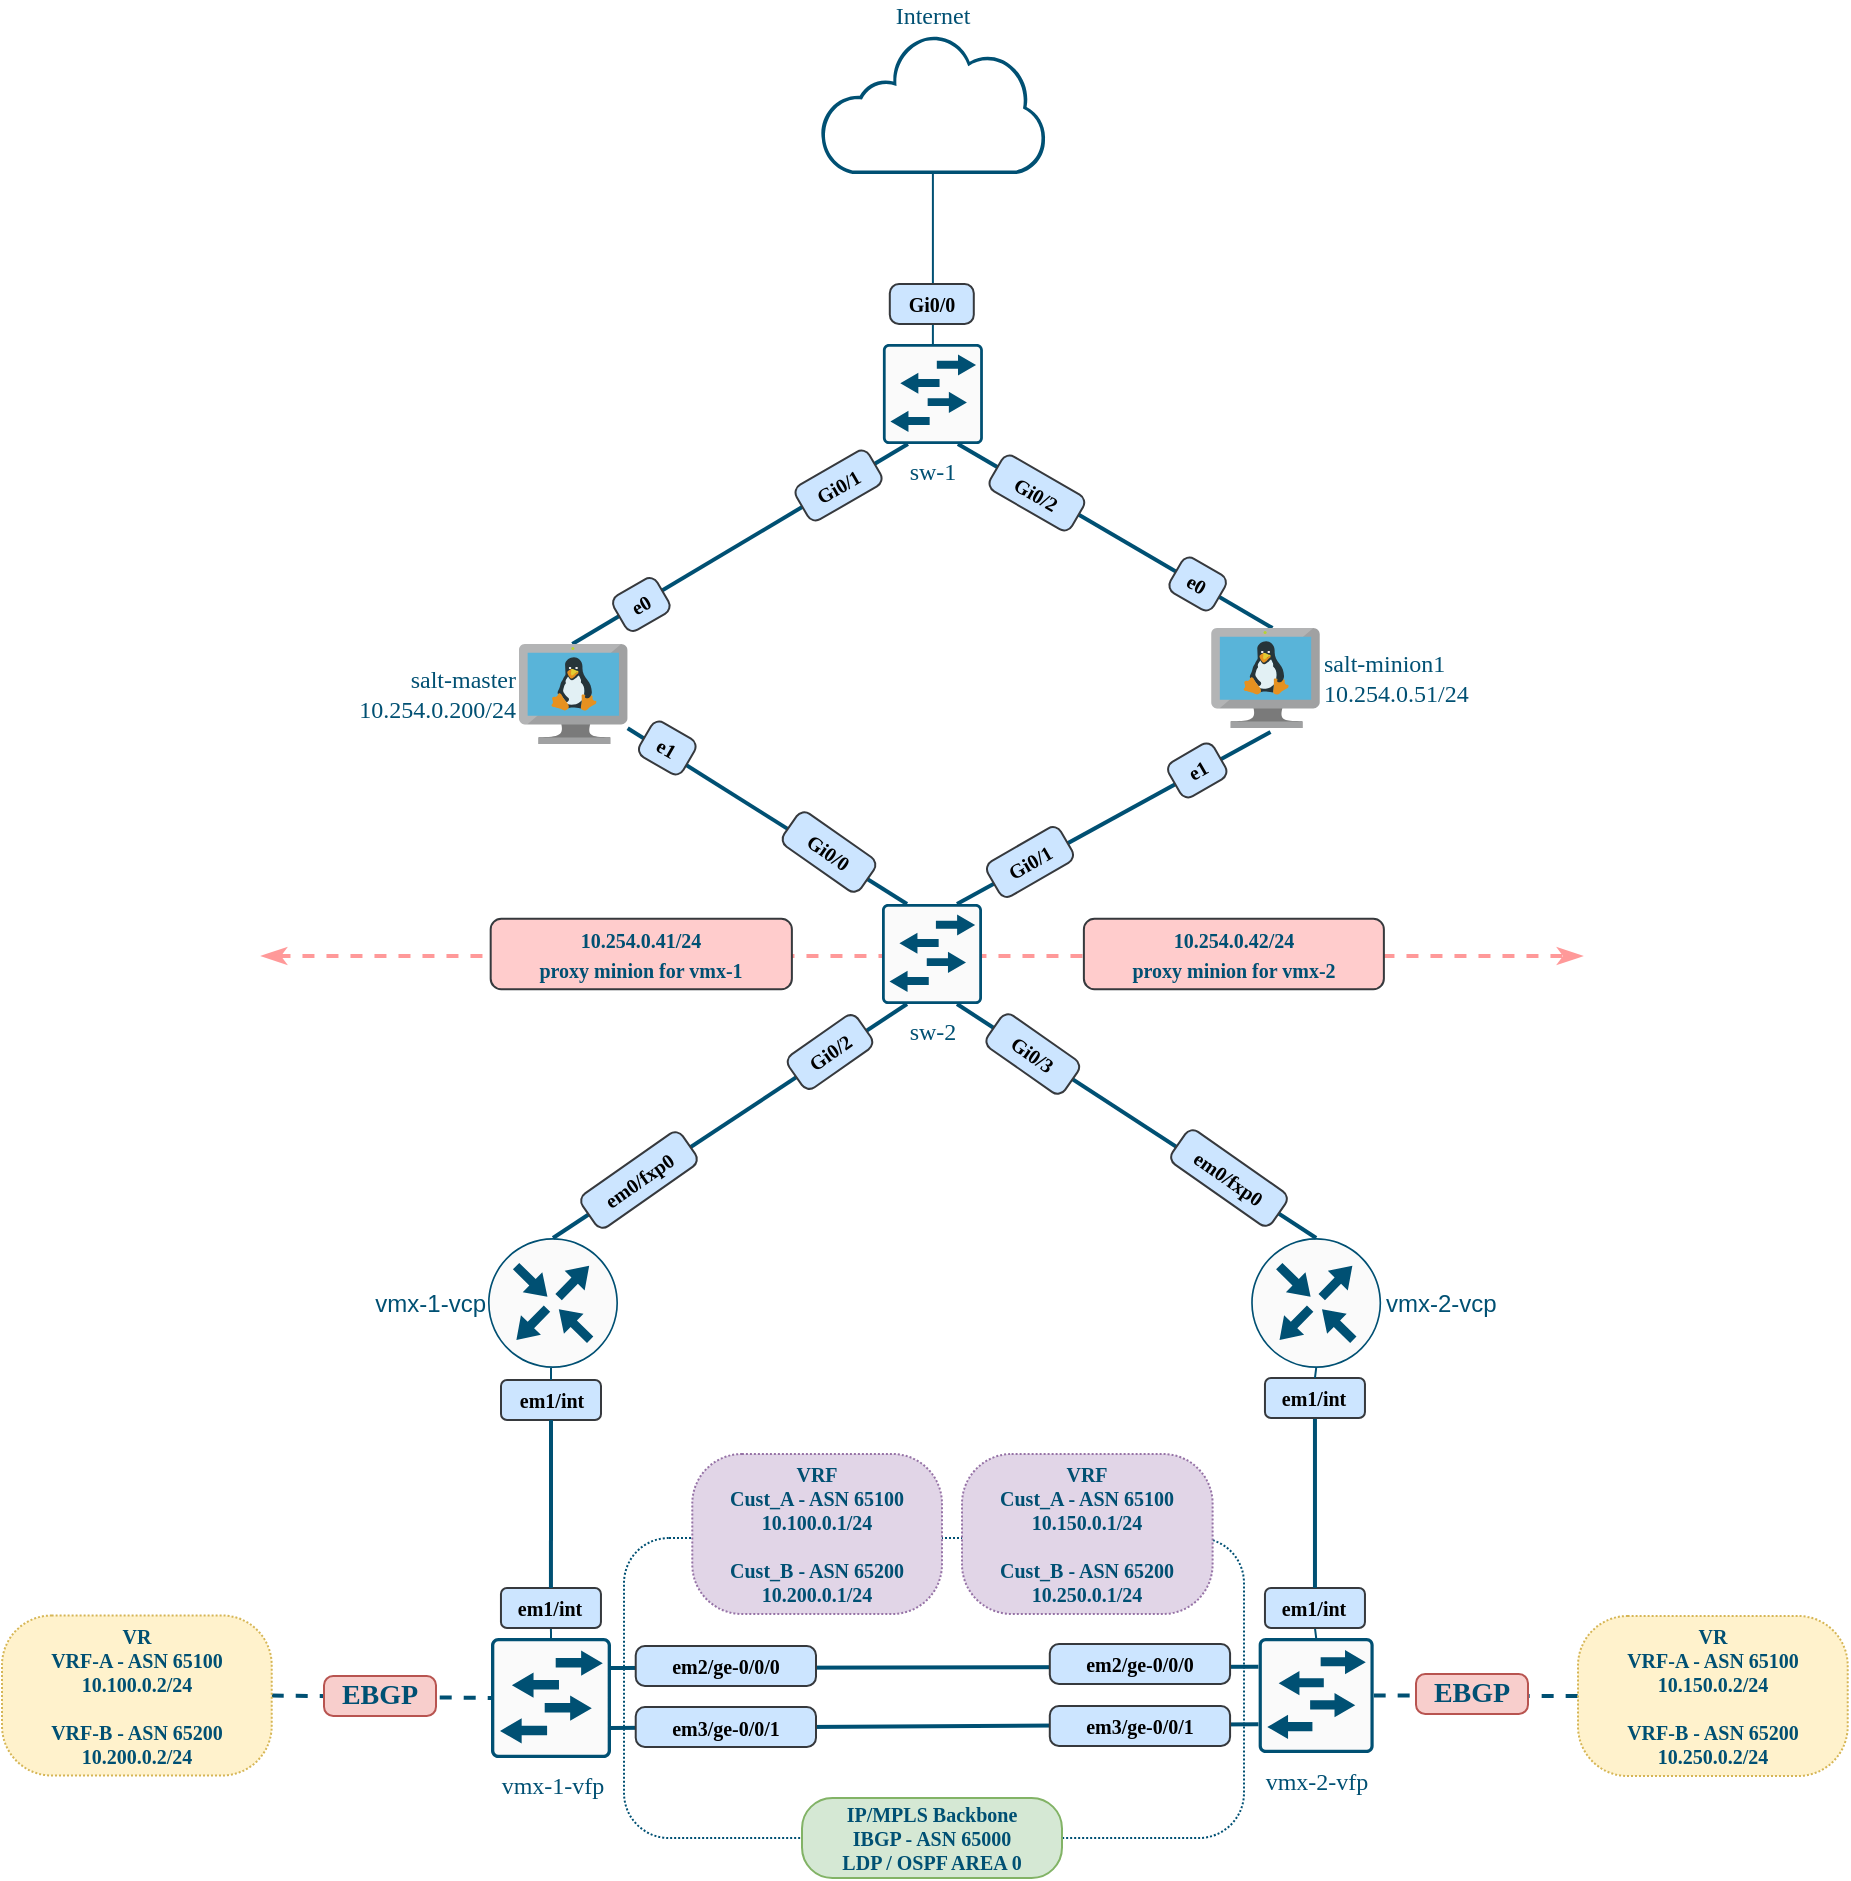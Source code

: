 <mxfile version="20.5.3" type="device"><diagram id="_WKYpNCE6YkAdtIxAZLM" name="Page-1"><mxGraphModel dx="2272" dy="1904" grid="1" gridSize="10" guides="1" tooltips="1" connect="1" arrows="1" fold="1" page="1" pageScale="1" pageWidth="850" pageHeight="1100" math="0" shadow="0"><root><mxCell id="0"/><mxCell id="1" parent="0"/><mxCell id="EFfLcVV4BMRyojRImA4e-61" value="" style="endArrow=classicThin;html=1;rounded=0;strokeColor=#FF9999;strokeWidth=2;fontFamily=Verdana;fontSize=10;fontColor=#005073;dashed=1;startArrow=classicThin;startFill=1;endFill=1;" edge="1" parent="1"><mxGeometry width="50" height="50" relative="1" as="geometry"><mxPoint x="90" y="416" as="sourcePoint"/><mxPoint x="750" y="416" as="targetPoint"/></mxGeometry></mxCell><mxCell id="EFfLcVV4BMRyojRImA4e-27" style="edgeStyle=none;rounded=0;orthogonalLoop=1;jettySize=auto;html=1;exitX=0.5;exitY=1;exitDx=0;exitDy=0;exitPerimeter=0;entryX=0.5;entryY=0;entryDx=0;entryDy=0;entryPerimeter=0;fontFamily=Verdana;fontSize=11;fontColor=#000000;endArrow=none;endFill=0;strokeColor=#005073;startArrow=none;" edge="1" parent="1" source="EFfLcVV4BMRyojRImA4e-45" target="EFfLcVV4BMRyojRImA4e-25"><mxGeometry relative="1" as="geometry"/></mxCell><mxCell id="EFfLcVV4BMRyojRImA4e-26" style="edgeStyle=none;rounded=0;orthogonalLoop=1;jettySize=auto;html=1;exitX=0.5;exitY=1;exitDx=0;exitDy=0;exitPerimeter=0;entryX=0.5;entryY=0;entryDx=0;entryDy=0;entryPerimeter=0;fontFamily=Verdana;fontSize=11;fontColor=#000000;endArrow=none;endFill=0;strokeColor=#005073;startArrow=none;" edge="1" parent="1" source="EFfLcVV4BMRyojRImA4e-47" target="EFfLcVV4BMRyojRImA4e-24"><mxGeometry relative="1" as="geometry"/></mxCell><mxCell id="EFfLcVV4BMRyojRImA4e-2" value="&lt;font color=&quot;#005073&quot;&gt;vmx-2-vcp&lt;/font&gt;" style="sketch=0;points=[[0.5,0,0],[1,0.5,0],[0.5,1,0],[0,0.5,0],[0.145,0.145,0],[0.856,0.145,0],[0.855,0.856,0],[0.145,0.855,0]];verticalLabelPosition=middle;html=1;verticalAlign=middle;aspect=fixed;align=left;pointerEvents=1;shape=mxgraph.cisco19.rect;prIcon=router;fillColor=#FAFAFA;strokeColor=#005073;labelPosition=right;" vertex="1" parent="1"><mxGeometry x="584.58" y="557" width="65" height="65" as="geometry"/></mxCell><mxCell id="EFfLcVV4BMRyojRImA4e-3" value="&lt;font color=&quot;#005073&quot; style=&quot;font-size: 12px;&quot;&gt;vmx-1-vcp&lt;/font&gt;" style="sketch=0;points=[[0.5,0,0],[1,0.5,0],[0.5,1,0],[0,0.5,0],[0.145,0.145,0],[0.856,0.145,0],[0.855,0.856,0],[0.145,0.855,0]];verticalLabelPosition=middle;html=1;verticalAlign=middle;aspect=fixed;align=right;pointerEvents=1;shape=mxgraph.cisco19.rect;prIcon=router;fillColor=#FAFAFA;strokeColor=#005073;labelPosition=left;" vertex="1" parent="1"><mxGeometry x="203" y="557" width="65" height="65" as="geometry"/></mxCell><mxCell id="EFfLcVV4BMRyojRImA4e-22" style="rounded=0;orthogonalLoop=1;jettySize=auto;html=1;exitX=0.25;exitY=1;exitDx=0;exitDy=0;exitPerimeter=0;entryX=0.491;entryY=0;entryDx=0;entryDy=0;entryPerimeter=0;fontFamily=Verdana;fontSize=11;fontColor=#000000;endArrow=none;endFill=0;strokeColor=#005073;strokeWidth=2;" edge="1" parent="1" source="EFfLcVV4BMRyojRImA4e-33" target="EFfLcVV4BMRyojRImA4e-6"><mxGeometry relative="1" as="geometry"/></mxCell><mxCell id="EFfLcVV4BMRyojRImA4e-23" style="rounded=0;orthogonalLoop=1;jettySize=auto;html=1;exitX=0.75;exitY=1;exitDx=0;exitDy=0;exitPerimeter=0;entryX=0.564;entryY=0;entryDx=0;entryDy=0;entryPerimeter=0;fontFamily=Verdana;fontSize=11;fontColor=#000000;endArrow=none;endFill=0;strokeColor=#005073;strokeWidth=2;" edge="1" parent="1" source="EFfLcVV4BMRyojRImA4e-33" target="EFfLcVV4BMRyojRImA4e-7"><mxGeometry relative="1" as="geometry"/></mxCell><mxCell id="EFfLcVV4BMRyojRImA4e-4" value="&lt;font color=&quot;#005073&quot; style=&quot;font-size: 12px;&quot; face=&quot;Verdana&quot;&gt;Internet&lt;/font&gt;" style="sketch=0;aspect=fixed;pointerEvents=1;shadow=0;dashed=0;html=1;strokeColor=none;labelPosition=center;verticalLabelPosition=top;verticalAlign=bottom;align=center;fillColor=#005073;shape=mxgraph.mscae.enterprise.internet_hollow" vertex="1" parent="1"><mxGeometry x="369" y="-45" width="112.9" height="70" as="geometry"/></mxCell><mxCell id="EFfLcVV4BMRyojRImA4e-6" value="&lt;span style=&quot;&quot;&gt;&lt;font style=&quot;font-size: 12px;&quot; color=&quot;#005073&quot;&gt;salt-master&lt;br&gt;10.254.0.200/24&lt;/font&gt;&lt;/span&gt;" style="sketch=0;aspect=fixed;html=1;points=[];align=right;image;fontSize=12;image=img/lib/mscae/VM_Linux.svg;fontFamily=Verdana;fontColor=#000000;labelPosition=left;verticalLabelPosition=middle;verticalAlign=middle;" vertex="1" parent="1"><mxGeometry x="218.48" y="260" width="54.35" height="50" as="geometry"/></mxCell><mxCell id="EFfLcVV4BMRyojRImA4e-7" value="&lt;font style=&quot;font-size: 12px;&quot; color=&quot;#005073&quot;&gt;salt-minion1&lt;br&gt;10.254.0.51/24&lt;/font&gt;" style="sketch=0;aspect=fixed;html=1;points=[];align=left;image;fontSize=12;image=img/lib/mscae/VM_Linux.svg;fontFamily=Verdana;fontColor=#000000;labelPosition=right;verticalLabelPosition=middle;verticalAlign=middle;imageBackground=none;" vertex="1" parent="1"><mxGeometry x="564.58" y="252" width="54.35" height="50" as="geometry"/></mxCell><mxCell id="EFfLcVV4BMRyojRImA4e-18" style="rounded=0;orthogonalLoop=1;jettySize=auto;html=1;exitX=0.25;exitY=0;exitDx=0;exitDy=0;exitPerimeter=0;fontFamily=Verdana;fontSize=11;fontColor=#000000;endArrow=none;endFill=0;strokeColor=#005073;strokeWidth=2;" edge="1" parent="1" source="EFfLcVV4BMRyojRImA4e-8" target="EFfLcVV4BMRyojRImA4e-6"><mxGeometry relative="1" as="geometry"/></mxCell><mxCell id="EFfLcVV4BMRyojRImA4e-19" style="rounded=0;orthogonalLoop=1;jettySize=auto;html=1;exitX=0.75;exitY=0;exitDx=0;exitDy=0;exitPerimeter=0;entryX=0.546;entryY=1.04;entryDx=0;entryDy=0;entryPerimeter=0;fontFamily=Verdana;fontSize=11;fontColor=#000000;endArrow=none;endFill=0;strokeColor=#005073;strokeWidth=2;" edge="1" parent="1" source="EFfLcVV4BMRyojRImA4e-8" target="EFfLcVV4BMRyojRImA4e-7"><mxGeometry relative="1" as="geometry"/></mxCell><mxCell id="EFfLcVV4BMRyojRImA4e-20" style="rounded=0;orthogonalLoop=1;jettySize=auto;html=1;exitX=0.25;exitY=1;exitDx=0;exitDy=0;exitPerimeter=0;entryX=0.5;entryY=0;entryDx=0;entryDy=0;entryPerimeter=0;fontFamily=Verdana;fontSize=11;fontColor=#000000;endArrow=none;endFill=0;strokeColor=#005073;strokeWidth=2;" edge="1" parent="1" source="EFfLcVV4BMRyojRImA4e-8" target="EFfLcVV4BMRyojRImA4e-3"><mxGeometry relative="1" as="geometry"/></mxCell><mxCell id="EFfLcVV4BMRyojRImA4e-21" style="rounded=0;orthogonalLoop=1;jettySize=auto;html=1;exitX=0.75;exitY=1;exitDx=0;exitDy=0;exitPerimeter=0;entryX=0.5;entryY=0;entryDx=0;entryDy=0;entryPerimeter=0;fontFamily=Verdana;fontSize=11;fontColor=#000000;endArrow=none;endFill=0;strokeColor=#005073;strokeWidth=2;" edge="1" parent="1" source="EFfLcVV4BMRyojRImA4e-8" target="EFfLcVV4BMRyojRImA4e-2"><mxGeometry relative="1" as="geometry"/></mxCell><mxCell id="EFfLcVV4BMRyojRImA4e-8" value="&lt;font style=&quot;font-size: 12px;&quot; color=&quot;#005073&quot;&gt;sw-2&lt;/font&gt;" style="sketch=0;points=[[0.015,0.015,0],[0.985,0.015,0],[0.985,0.985,0],[0.015,0.985,0],[0.25,0,0],[0.5,0,0],[0.75,0,0],[1,0.25,0],[1,0.5,0],[1,0.75,0],[0.75,1,0],[0.5,1,0],[0.25,1,0],[0,0.75,0],[0,0.5,0],[0,0.25,0]];verticalLabelPosition=bottom;html=1;verticalAlign=top;aspect=fixed;align=center;pointerEvents=1;shape=mxgraph.cisco19.rect;prIcon=l2_switch;fillColor=#FAFAFA;strokeColor=#005073;fontFamily=Verdana;fontSize=12;fontColor=#000000;" vertex="1" parent="1"><mxGeometry x="400" y="390" width="50" height="50" as="geometry"/></mxCell><mxCell id="EFfLcVV4BMRyojRImA4e-28" style="edgeStyle=none;rounded=0;orthogonalLoop=1;jettySize=auto;html=1;exitX=1;exitY=0.25;exitDx=0;exitDy=0;exitPerimeter=0;entryX=0;entryY=0.25;entryDx=0;entryDy=0;entryPerimeter=0;fontFamily=Verdana;fontSize=11;fontColor=#000000;endArrow=none;endFill=0;strokeColor=#005073;strokeWidth=2;" edge="1" parent="1" source="EFfLcVV4BMRyojRImA4e-24" target="EFfLcVV4BMRyojRImA4e-25"><mxGeometry relative="1" as="geometry"/></mxCell><mxCell id="EFfLcVV4BMRyojRImA4e-29" style="edgeStyle=none;rounded=0;orthogonalLoop=1;jettySize=auto;html=1;exitX=1;exitY=0.75;exitDx=0;exitDy=0;exitPerimeter=0;entryX=0;entryY=0.75;entryDx=0;entryDy=0;entryPerimeter=0;fontFamily=Verdana;fontSize=11;fontColor=#000000;endArrow=none;endFill=0;strokeColor=#005073;strokeWidth=2;" edge="1" parent="1" source="EFfLcVV4BMRyojRImA4e-24" target="EFfLcVV4BMRyojRImA4e-25"><mxGeometry relative="1" as="geometry"/></mxCell><mxCell id="EFfLcVV4BMRyojRImA4e-24" value="&lt;font color=&quot;#005073&quot; style=&quot;font-size: 12px;&quot;&gt;vmx-1-vfp&lt;/font&gt;" style="sketch=0;points=[[0.015,0.015,0],[0.985,0.015,0],[0.985,0.985,0],[0.015,0.985,0],[0.25,0,0],[0.5,0,0],[0.75,0,0],[1,0.25,0],[1,0.5,0],[1,0.75,0],[0.75,1,0],[0.5,1,0],[0.25,1,0],[0,0.75,0],[0,0.5,0],[0,0.25,0]];verticalLabelPosition=bottom;html=1;verticalAlign=top;aspect=fixed;align=center;pointerEvents=1;shape=mxgraph.cisco19.rect;prIcon=l2_switch;fillColor=#FAFAFA;strokeColor=#005073;fontFamily=Verdana;fontSize=12;fontColor=#000000;" vertex="1" parent="1"><mxGeometry x="204.5" y="757" width="60" height="60" as="geometry"/></mxCell><mxCell id="EFfLcVV4BMRyojRImA4e-90" style="edgeStyle=none;rounded=0;orthogonalLoop=1;jettySize=auto;html=1;exitX=1;exitY=0.5;exitDx=0;exitDy=0;exitPerimeter=0;entryX=0;entryY=0.5;entryDx=0;entryDy=0;dashed=1;strokeColor=#005073;strokeWidth=2;fontFamily=Verdana;fontSize=12;fontColor=#005073;startArrow=none;startFill=0;endArrow=none;endFill=0;" edge="1" parent="1" source="EFfLcVV4BMRyojRImA4e-25" target="EFfLcVV4BMRyojRImA4e-87"><mxGeometry relative="1" as="geometry"/></mxCell><mxCell id="EFfLcVV4BMRyojRImA4e-25" value="&lt;font color=&quot;#005073&quot; style=&quot;font-size: 12px;&quot;&gt;vmx-2-vfp&lt;/font&gt;" style="sketch=0;points=[[0.015,0.015,0],[0.985,0.015,0],[0.985,0.985,0],[0.015,0.985,0],[0.25,0,0],[0.5,0,0],[0.75,0,0],[1,0.25,0],[1,0.5,0],[1,0.75,0],[0.75,1,0],[0.5,1,0],[0.25,1,0],[0,0.75,0],[0,0.5,0],[0,0.25,0]];verticalLabelPosition=bottom;html=1;verticalAlign=top;aspect=fixed;align=center;pointerEvents=1;shape=mxgraph.cisco19.rect;prIcon=l2_switch;fillColor=#FAFAFA;strokeColor=#005073;fontFamily=Verdana;fontSize=12;fontColor=#000000;" vertex="1" parent="1"><mxGeometry x="588.33" y="757" width="57.5" height="57.5" as="geometry"/></mxCell><mxCell id="EFfLcVV4BMRyojRImA4e-34" style="edgeStyle=none;rounded=0;orthogonalLoop=1;jettySize=auto;html=1;exitX=0.5;exitY=0;exitDx=0;exitDy=0;exitPerimeter=0;entryX=0.5;entryY=1;entryDx=0;entryDy=0;entryPerimeter=0;strokeColor=#005073;fontFamily=Verdana;fontSize=12;fontColor=#000000;endArrow=none;endFill=0;" edge="1" parent="1" source="EFfLcVV4BMRyojRImA4e-33" target="EFfLcVV4BMRyojRImA4e-4"><mxGeometry relative="1" as="geometry"/></mxCell><mxCell id="EFfLcVV4BMRyojRImA4e-33" value="&lt;font color=&quot;#005073&quot; style=&quot;font-size: 12px;&quot;&gt;sw-1&lt;/font&gt;" style="sketch=0;points=[[0.015,0.015,0],[0.985,0.015,0],[0.985,0.985,0],[0.015,0.985,0],[0.25,0,0],[0.5,0,0],[0.75,0,0],[1,0.25,0],[1,0.5,0],[1,0.75,0],[0.75,1,0],[0.5,1,0],[0.25,1,0],[0,0.75,0],[0,0.5,0],[0,0.25,0]];verticalLabelPosition=bottom;html=1;verticalAlign=top;aspect=fixed;align=center;pointerEvents=1;shape=mxgraph.cisco19.rect;prIcon=l2_switch;fillColor=#FAFAFA;strokeColor=#005073;fontFamily=Verdana;fontSize=12;fontColor=#000000;" vertex="1" parent="1"><mxGeometry x="400.45" y="110" width="50" height="50" as="geometry"/></mxCell><mxCell id="EFfLcVV4BMRyojRImA4e-35" value="&lt;font color=&quot;#005073&quot; style=&quot;font-size: 10px;&quot;&gt;&lt;b&gt;10.254.0.41/24&lt;br&gt;proxy minion for vmx-1&lt;/b&gt;&lt;/font&gt;" style="rounded=1;whiteSpace=wrap;html=1;fontFamily=Verdana;fontSize=12;fillColor=#ffcccc;strokeColor=#36393d;rotation=0;" vertex="1" parent="1"><mxGeometry x="204.34" y="397.39" width="150.6" height="35.23" as="geometry"/></mxCell><mxCell id="EFfLcVV4BMRyojRImA4e-36" value="&lt;font color=&quot;#005073&quot; style=&quot;font-size: 10px;&quot;&gt;&lt;b&gt;10.254.0.42/24&lt;br&gt;proxy minion for vmx-2&lt;/b&gt;&lt;/font&gt;" style="rounded=1;whiteSpace=wrap;html=1;fontFamily=Verdana;fontSize=12;fillColor=#ffcccc;strokeColor=#36393d;rotation=0;" vertex="1" parent="1"><mxGeometry x="500.94" y="397.39" width="150" height="35.23" as="geometry"/></mxCell><mxCell id="EFfLcVV4BMRyojRImA4e-46" value="&lt;b&gt;em1/int&lt;/b&gt;" style="rounded=1;whiteSpace=wrap;html=1;strokeColor=#36393d;fontFamily=Verdana;fontSize=10;fillColor=#cce5ff;" vertex="1" parent="1"><mxGeometry x="209.5" y="628" width="50" height="20" as="geometry"/></mxCell><mxCell id="EFfLcVV4BMRyojRImA4e-48" value="" style="edgeStyle=none;rounded=0;orthogonalLoop=1;jettySize=auto;html=1;exitX=0.5;exitY=1;exitDx=0;exitDy=0;exitPerimeter=0;entryX=0.5;entryY=0;entryDx=0;entryDy=0;entryPerimeter=0;fontFamily=Verdana;fontSize=11;fontColor=#000000;endArrow=none;endFill=0;strokeColor=#005073;" edge="1" parent="1" target="EFfLcVV4BMRyojRImA4e-46"><mxGeometry relative="1" as="geometry"><mxPoint x="234.5" y="622" as="sourcePoint"/><mxPoint x="234.5" y="757" as="targetPoint"/></mxGeometry></mxCell><mxCell id="EFfLcVV4BMRyojRImA4e-47" value="&lt;b&gt;em1/int&lt;/b&gt;" style="rounded=1;whiteSpace=wrap;html=1;strokeColor=#36393d;fontFamily=Verdana;fontSize=10;fillColor=#cce5ff;" vertex="1" parent="1"><mxGeometry x="209.48" y="732" width="50" height="20" as="geometry"/></mxCell><mxCell id="EFfLcVV4BMRyojRImA4e-51" value="" style="edgeStyle=none;rounded=0;orthogonalLoop=1;jettySize=auto;html=1;exitX=0.5;exitY=1;exitDx=0;exitDy=0;exitPerimeter=0;entryX=0.5;entryY=0;entryDx=0;entryDy=0;entryPerimeter=0;fontFamily=Verdana;fontSize=11;fontColor=#000000;endArrow=none;endFill=0;strokeColor=#005073;startArrow=none;strokeWidth=2;" edge="1" parent="1" source="EFfLcVV4BMRyojRImA4e-46" target="EFfLcVV4BMRyojRImA4e-47"><mxGeometry relative="1" as="geometry"><mxPoint x="234.5" y="647" as="sourcePoint"/><mxPoint x="234.5" y="757" as="targetPoint"/></mxGeometry></mxCell><mxCell id="EFfLcVV4BMRyojRImA4e-45" value="&lt;b&gt;em1/int&lt;/b&gt;" style="rounded=1;whiteSpace=wrap;html=1;strokeColor=#36393d;fontFamily=Verdana;fontSize=10;fillColor=#cce5ff;" vertex="1" parent="1"><mxGeometry x="591.48" y="732" width="50" height="20" as="geometry"/></mxCell><mxCell id="EFfLcVV4BMRyojRImA4e-52" value="" style="edgeStyle=none;rounded=0;orthogonalLoop=1;jettySize=auto;html=1;exitX=0.5;exitY=1;exitDx=0;exitDy=0;exitPerimeter=0;entryX=0.5;entryY=0;entryDx=0;entryDy=0;entryPerimeter=0;fontFamily=Verdana;fontSize=11;fontColor=#000000;endArrow=none;endFill=0;strokeColor=#005073;startArrow=none;strokeWidth=2;" edge="1" parent="1" source="EFfLcVV4BMRyojRImA4e-44" target="EFfLcVV4BMRyojRImA4e-45"><mxGeometry relative="1" as="geometry"><mxPoint x="617.08" y="622" as="sourcePoint"/><mxPoint x="617.08" y="757" as="targetPoint"/></mxGeometry></mxCell><mxCell id="EFfLcVV4BMRyojRImA4e-44" value="&lt;b&gt;em1/int&lt;/b&gt;" style="rounded=1;whiteSpace=wrap;html=1;strokeColor=#36393d;fontFamily=Verdana;fontSize=10;fillColor=#cce5ff;" vertex="1" parent="1"><mxGeometry x="591.48" y="627" width="50" height="20" as="geometry"/></mxCell><mxCell id="EFfLcVV4BMRyojRImA4e-53" value="" style="edgeStyle=none;rounded=0;orthogonalLoop=1;jettySize=auto;html=1;exitX=0.5;exitY=1;exitDx=0;exitDy=0;exitPerimeter=0;entryX=0.5;entryY=0;entryDx=0;entryDy=0;entryPerimeter=0;fontFamily=Verdana;fontSize=11;fontColor=#000000;endArrow=none;endFill=0;strokeColor=#005073;" edge="1" parent="1" source="EFfLcVV4BMRyojRImA4e-2" target="EFfLcVV4BMRyojRImA4e-44"><mxGeometry relative="1" as="geometry"><mxPoint x="617.08" y="622" as="sourcePoint"/><mxPoint x="616.48" y="732" as="targetPoint"/></mxGeometry></mxCell><mxCell id="EFfLcVV4BMRyojRImA4e-37" value="&lt;b&gt;em0/fxp0&lt;/b&gt;" style="rounded=1;whiteSpace=wrap;html=1;strokeColor=#36393d;fontFamily=Verdana;fontSize=10;fillColor=#cce5ff;rotation=-35;arcSize=23;" vertex="1" parent="1"><mxGeometry x="248" y="518" width="61" height="20" as="geometry"/></mxCell><mxCell id="EFfLcVV4BMRyojRImA4e-57" value="&lt;b&gt;em0/fxp0&lt;/b&gt;" style="rounded=1;whiteSpace=wrap;html=1;strokeColor=#36393d;fontFamily=Verdana;fontSize=10;fillColor=#cce5ff;rotation=35;arcSize=23;" vertex="1" parent="1"><mxGeometry x="543" y="517" width="61" height="20" as="geometry"/></mxCell><mxCell id="EFfLcVV4BMRyojRImA4e-58" value="&lt;b&gt;Gi0/1&lt;/b&gt;" style="rounded=1;whiteSpace=wrap;html=1;strokeColor=#36393d;fontFamily=Verdana;fontSize=10;fillColor=#cce5ff;rotation=-30;arcSize=23;" vertex="1" parent="1"><mxGeometry x="357.27" y="170.75" width="42" height="20" as="geometry"/></mxCell><mxCell id="EFfLcVV4BMRyojRImA4e-59" value="&lt;b&gt;e0&lt;/b&gt;" style="rounded=1;whiteSpace=wrap;html=1;strokeColor=#36393d;fontFamily=Verdana;fontSize=10;fillColor=#cce5ff;rotation=-30;arcSize=23;" vertex="1" parent="1"><mxGeometry x="267.14" y="230.25" width="25" height="20" as="geometry"/></mxCell><mxCell id="EFfLcVV4BMRyojRImA4e-60" value="&lt;b&gt;Gi0/2&lt;/b&gt;" style="rounded=1;whiteSpace=wrap;html=1;strokeColor=#36393d;fontFamily=Verdana;fontSize=10;fillColor=#cce5ff;rotation=30;arcSize=23;" vertex="1" parent="1"><mxGeometry x="453.94" y="174.5" width="47" height="20" as="geometry"/></mxCell><mxCell id="EFfLcVV4BMRyojRImA4e-62" value="&lt;b&gt;e1&lt;/b&gt;" style="rounded=1;whiteSpace=wrap;html=1;strokeColor=#36393d;fontFamily=Verdana;fontSize=10;fillColor=#cce5ff;rotation=30;arcSize=23;" vertex="1" parent="1"><mxGeometry x="280.14" y="302" width="25" height="20" as="geometry"/></mxCell><mxCell id="EFfLcVV4BMRyojRImA4e-63" value="&lt;b&gt;e1&lt;/b&gt;" style="rounded=1;whiteSpace=wrap;html=1;strokeColor=#36393d;fontFamily=Verdana;fontSize=10;fillColor=#cce5ff;rotation=-30;arcSize=23;" vertex="1" parent="1"><mxGeometry x="544.63" y="313.22" width="26" height="20" as="geometry"/></mxCell><mxCell id="EFfLcVV4BMRyojRImA4e-64" value="&lt;b&gt;e0&lt;/b&gt;" style="rounded=1;whiteSpace=wrap;html=1;strokeColor=#36393d;fontFamily=Verdana;fontSize=10;fillColor=#cce5ff;rotation=30;arcSize=23;" vertex="1" parent="1"><mxGeometry x="545.33" y="220" width="25" height="20" as="geometry"/></mxCell><mxCell id="EFfLcVV4BMRyojRImA4e-65" value="&lt;b&gt;em2/ge-0/0/0&lt;/b&gt;" style="rounded=1;whiteSpace=wrap;html=1;strokeColor=#36393d;fontFamily=Verdana;fontSize=10;fillColor=#cce5ff;rotation=0;arcSize=23;" vertex="1" parent="1"><mxGeometry x="276.86" y="761" width="90.14" height="20" as="geometry"/></mxCell><mxCell id="EFfLcVV4BMRyojRImA4e-71" value="&lt;b&gt;em3/ge-0/0/1&lt;/b&gt;" style="rounded=1;whiteSpace=wrap;html=1;strokeColor=#36393d;fontFamily=Verdana;fontSize=10;fillColor=#cce5ff;rotation=0;arcSize=23;" vertex="1" parent="1"><mxGeometry x="276.86" y="791.5" width="90.14" height="20" as="geometry"/></mxCell><mxCell id="EFfLcVV4BMRyojRImA4e-72" value="&lt;b&gt;em2/ge-0/0/0&lt;/b&gt;" style="rounded=1;whiteSpace=wrap;html=1;strokeColor=#36393d;fontFamily=Verdana;fontSize=10;fillColor=#cce5ff;rotation=0;arcSize=23;" vertex="1" parent="1"><mxGeometry x="483.9" y="760" width="90.14" height="20" as="geometry"/></mxCell><mxCell id="EFfLcVV4BMRyojRImA4e-73" value="&lt;b&gt;em3/ge-0/0/1&lt;/b&gt;" style="rounded=1;whiteSpace=wrap;html=1;strokeColor=#36393d;fontFamily=Verdana;fontSize=10;fillColor=#cce5ff;rotation=0;arcSize=23;" vertex="1" parent="1"><mxGeometry x="483.9" y="791" width="90.14" height="20" as="geometry"/></mxCell><mxCell id="EFfLcVV4BMRyojRImA4e-74" value="" style="rounded=1;whiteSpace=wrap;html=1;strokeColor=#005073;fontFamily=Verdana;fontSize=10;fontColor=#005073;fillColor=none;dashed=1;strokeWidth=1;dashPattern=1 1;" vertex="1" parent="1"><mxGeometry x="271" y="707" width="310" height="150" as="geometry"/></mxCell><mxCell id="EFfLcVV4BMRyojRImA4e-76" value="&lt;font color=&quot;#005073&quot; style=&quot;font-size: 10px;&quot;&gt;&lt;span style=&quot;font-weight: 700;&quot;&gt;IP/MPLS Backbone&lt;/span&gt;&lt;br style=&quot;font-weight: 700;&quot;&gt;&lt;span style=&quot;font-weight: 700;&quot;&gt;IBGP - ASN 65000&lt;/span&gt;&lt;br style=&quot;font-weight: 700;&quot;&gt;&lt;span style=&quot;font-weight: 700;&quot;&gt;LDP / OSPF AREA 0&lt;/span&gt;&lt;/font&gt;" style="rounded=1;whiteSpace=wrap;html=1;strokeColor=#82b366;strokeWidth=1;fontFamily=Verdana;fontSize=10;fillColor=#d5e8d4;arcSize=38;" vertex="1" parent="1"><mxGeometry x="360" y="837" width="130" height="40" as="geometry"/></mxCell><mxCell id="EFfLcVV4BMRyojRImA4e-77" value="&lt;b&gt;Gi0/1&lt;/b&gt;" style="rounded=1;whiteSpace=wrap;html=1;strokeColor=#36393d;fontFamily=Verdana;fontSize=10;fillColor=#cce5ff;rotation=-30;arcSize=23;" vertex="1" parent="1"><mxGeometry x="453" y="359" width="42" height="20" as="geometry"/></mxCell><mxCell id="EFfLcVV4BMRyojRImA4e-80" value="&lt;b&gt;Gi0/0&lt;/b&gt;" style="rounded=1;whiteSpace=wrap;html=1;strokeColor=#36393d;fontFamily=Verdana;fontSize=10;fillColor=#cce5ff;rotation=35;arcSize=23;" vertex="1" parent="1"><mxGeometry x="350" y="354" width="47" height="20" as="geometry"/></mxCell><mxCell id="EFfLcVV4BMRyojRImA4e-81" value="&lt;b&gt;Gi0/2&lt;/b&gt;" style="rounded=1;whiteSpace=wrap;html=1;strokeColor=#36393d;fontFamily=Verdana;fontSize=10;fillColor=#cce5ff;rotation=-35;arcSize=23;" vertex="1" parent="1"><mxGeometry x="353" y="454" width="42" height="20" as="geometry"/></mxCell><mxCell id="EFfLcVV4BMRyojRImA4e-82" value="&lt;b&gt;Gi0/3&lt;/b&gt;" style="rounded=1;whiteSpace=wrap;html=1;strokeColor=#36393d;fontFamily=Verdana;fontSize=10;fillColor=#cce5ff;rotation=35;arcSize=23;" vertex="1" parent="1"><mxGeometry x="451.9" y="455" width="47" height="20" as="geometry"/></mxCell><mxCell id="EFfLcVV4BMRyojRImA4e-84" value="&lt;font color=&quot;#005073&quot; style=&quot;font-size: 10px;&quot;&gt;VRF&lt;br style=&quot;&quot;&gt;Cust_A - ASN 65100&lt;br style=&quot;&quot;&gt;10.100.0.1/24&lt;br style=&quot;&quot;&gt;&lt;br style=&quot;&quot;&gt;Cust_B - ASN 65200&lt;br style=&quot;&quot;&gt;10.200.0.1/24&lt;/font&gt;" style="rounded=1;whiteSpace=wrap;html=1;dashed=1;dashPattern=1 1;strokeColor=#9673a6;strokeWidth=1;fontFamily=Verdana;fontSize=10;fillColor=#e1d5e7;fontStyle=1;arcSize=31;" vertex="1" parent="1"><mxGeometry x="305.14" y="665" width="124.86" height="80" as="geometry"/></mxCell><mxCell id="EFfLcVV4BMRyojRImA4e-85" value="&lt;font color=&quot;#005073&quot; style=&quot;font-size: 10px;&quot;&gt;VRF&lt;br style=&quot;&quot;&gt;Cust_A - ASN 65100&lt;br style=&quot;&quot;&gt;10.150.0.1/24&lt;br style=&quot;&quot;&gt;&lt;br style=&quot;&quot;&gt;Cust_B - ASN 65200&lt;br style=&quot;&quot;&gt;10.250.0.1/24&lt;/font&gt;" style="rounded=1;whiteSpace=wrap;html=1;dashed=1;dashPattern=1 1;strokeColor=#9673a6;strokeWidth=1;fontFamily=Verdana;fontSize=10;fillColor=#e1d5e7;fontStyle=1;arcSize=31;" vertex="1" parent="1"><mxGeometry x="440" y="665" width="125.31" height="80" as="geometry"/></mxCell><mxCell id="EFfLcVV4BMRyojRImA4e-89" style="edgeStyle=none;rounded=0;orthogonalLoop=1;jettySize=auto;html=1;exitX=1;exitY=0.5;exitDx=0;exitDy=0;entryX=0;entryY=0.5;entryDx=0;entryDy=0;entryPerimeter=0;dashed=1;strokeColor=#005073;strokeWidth=2;fontFamily=Verdana;fontSize=12;fontColor=#005073;startArrow=none;startFill=0;endArrow=none;endFill=0;" edge="1" parent="1" source="EFfLcVV4BMRyojRImA4e-86" target="EFfLcVV4BMRyojRImA4e-24"><mxGeometry relative="1" as="geometry"/></mxCell><mxCell id="EFfLcVV4BMRyojRImA4e-86" value="&lt;font color=&quot;#005073&quot; style=&quot;font-size: 10px;&quot;&gt;VR&lt;br style=&quot;&quot;&gt;VRF-A - ASN 65100&lt;br style=&quot;&quot;&gt;10.100.0.2/24&lt;br style=&quot;&quot;&gt;&lt;br style=&quot;&quot;&gt;VRF-B - ASN 65200&lt;br style=&quot;&quot;&gt;10.200.0.2/24&lt;/font&gt;" style="rounded=1;whiteSpace=wrap;html=1;dashed=1;dashPattern=1 1;strokeColor=#d6b656;strokeWidth=1;fontFamily=Verdana;fontSize=10;fillColor=#fff2cc;fontStyle=1;arcSize=31;" vertex="1" parent="1"><mxGeometry x="-40" y="745.75" width="134.86" height="80" as="geometry"/></mxCell><mxCell id="EFfLcVV4BMRyojRImA4e-87" value="&lt;font color=&quot;#005073&quot; style=&quot;font-size: 10px;&quot;&gt;VR&lt;br style=&quot;&quot;&gt;VRF-A - ASN 65100&lt;br style=&quot;&quot;&gt;10.150.0.2/24&lt;br style=&quot;&quot;&gt;&lt;br style=&quot;&quot;&gt;VRF-B - ASN 65200&lt;br style=&quot;&quot;&gt;10.250.0.2/24&lt;/font&gt;" style="rounded=1;whiteSpace=wrap;html=1;dashed=1;dashPattern=1 1;strokeColor=#d6b656;strokeWidth=1;fontFamily=Verdana;fontSize=10;fillColor=#fff2cc;fontStyle=1;arcSize=31;" vertex="1" parent="1"><mxGeometry x="748" y="746" width="134.86" height="80" as="geometry"/></mxCell><mxCell id="EFfLcVV4BMRyojRImA4e-67" value="&lt;b&gt;&lt;font color=&quot;#005073&quot; style=&quot;font-size: 14px;&quot;&gt;EBGP&lt;/font&gt;&lt;/b&gt;" style="rounded=1;whiteSpace=wrap;html=1;strokeColor=#b85450;fontFamily=Verdana;fontSize=10;fillColor=#f8cecc;rotation=0;arcSize=23;" vertex="1" parent="1"><mxGeometry x="121" y="776" width="56" height="20" as="geometry"/></mxCell><mxCell id="EFfLcVV4BMRyojRImA4e-91" value="&lt;b&gt;&lt;font color=&quot;#005073&quot; style=&quot;font-size: 14px;&quot;&gt;EBGP&lt;/font&gt;&lt;/b&gt;" style="rounded=1;whiteSpace=wrap;html=1;strokeColor=#b85450;fontFamily=Verdana;fontSize=10;fillColor=#f8cecc;rotation=0;arcSize=23;" vertex="1" parent="1"><mxGeometry x="667" y="775" width="56" height="20" as="geometry"/></mxCell><mxCell id="EFfLcVV4BMRyojRImA4e-94" value="&lt;b&gt;Gi0/0&lt;/b&gt;" style="rounded=1;whiteSpace=wrap;html=1;strokeColor=#36393d;fontFamily=Verdana;fontSize=10;fillColor=#cce5ff;rotation=0;arcSize=23;" vertex="1" parent="1"><mxGeometry x="403.9" y="80" width="42" height="20" as="geometry"/></mxCell></root></mxGraphModel></diagram></mxfile>